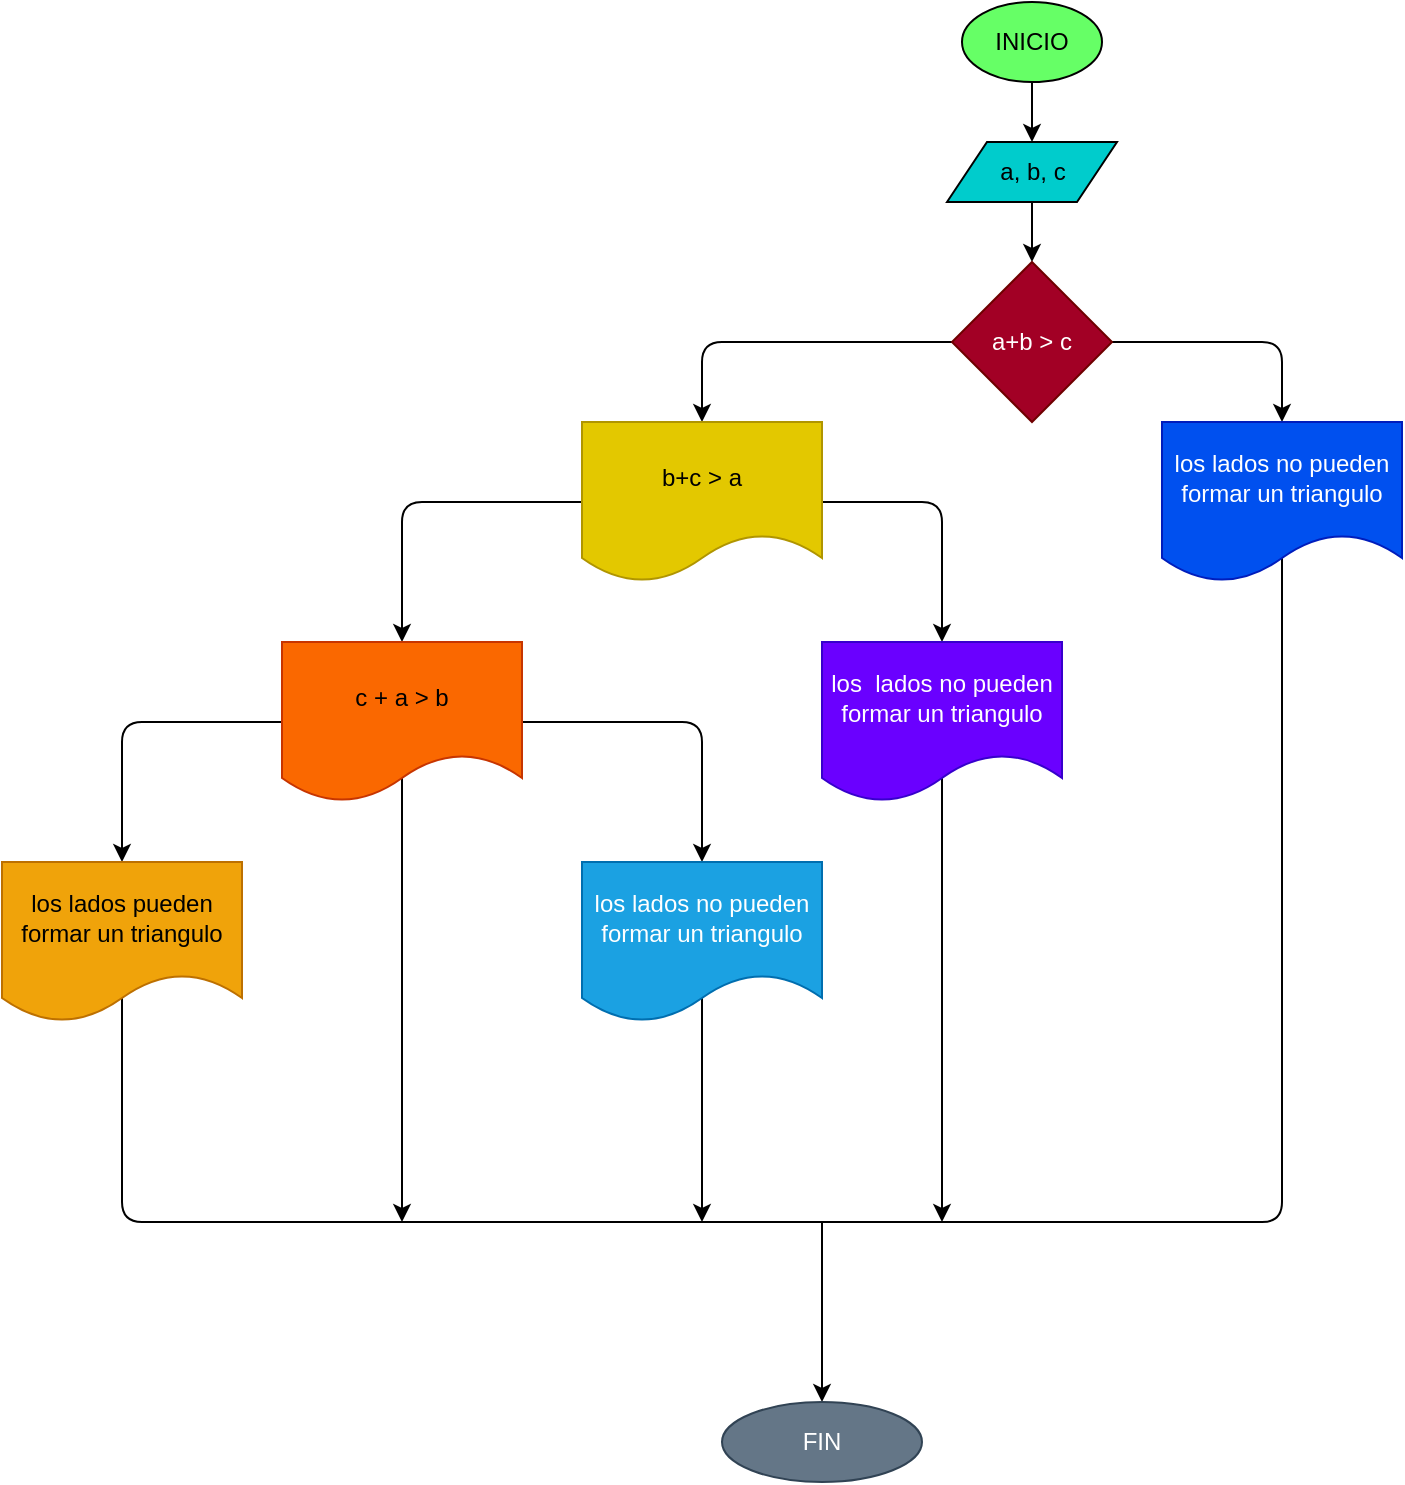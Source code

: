 <mxfile>
    <diagram id="58XMA-p-C20267B4mfxz" name="Página-1">
        <mxGraphModel dx="1426" dy="461" grid="1" gridSize="10" guides="1" tooltips="1" connect="1" arrows="1" fold="1" page="1" pageScale="1" pageWidth="850" pageHeight="1100" math="0" shadow="0">
            <root>
                <mxCell id="0"/>
                <mxCell id="1" parent="0"/>
                <mxCell id="4" value="" style="edgeStyle=none;html=1;" parent="1" source="2" target="3" edge="1">
                    <mxGeometry relative="1" as="geometry"/>
                </mxCell>
                <mxCell id="2" value="INICIO" style="ellipse;whiteSpace=wrap;html=1;fillColor=#66FF66;" parent="1" vertex="1">
                    <mxGeometry x="220" y="10" width="70" height="40" as="geometry"/>
                </mxCell>
                <mxCell id="7" style="edgeStyle=none;html=1;exitX=0.5;exitY=1;exitDx=0;exitDy=0;" edge="1" parent="1" source="3" target="5">
                    <mxGeometry relative="1" as="geometry"/>
                </mxCell>
                <mxCell id="3" value="a, b, c" style="shape=parallelogram;perimeter=parallelogramPerimeter;whiteSpace=wrap;html=1;fixedSize=1;fillColor=#00CCCC;" parent="1" vertex="1">
                    <mxGeometry x="212.5" y="80" width="85" height="30" as="geometry"/>
                </mxCell>
                <mxCell id="8" style="edgeStyle=none;html=1;exitX=1;exitY=0.5;exitDx=0;exitDy=0;entryX=0.5;entryY=0;entryDx=0;entryDy=0;" edge="1" parent="1" source="5" target="6">
                    <mxGeometry relative="1" as="geometry">
                        <Array as="points">
                            <mxPoint x="380" y="180"/>
                        </Array>
                    </mxGeometry>
                </mxCell>
                <mxCell id="10" style="edgeStyle=none;html=1;exitX=0;exitY=0.5;exitDx=0;exitDy=0;entryX=0.5;entryY=0;entryDx=0;entryDy=0;" edge="1" parent="1" source="5" target="9">
                    <mxGeometry relative="1" as="geometry">
                        <Array as="points">
                            <mxPoint x="90" y="180"/>
                        </Array>
                    </mxGeometry>
                </mxCell>
                <mxCell id="5" value="a+b &amp;gt; c" style="rhombus;whiteSpace=wrap;html=1;fillColor=#a20025;fontColor=#ffffff;strokeColor=#6F0000;" vertex="1" parent="1">
                    <mxGeometry x="215" y="140" width="80" height="80" as="geometry"/>
                </mxCell>
                <mxCell id="20" style="edgeStyle=none;html=1;exitX=0.5;exitY=0;exitDx=0;exitDy=0;entryX=0.5;entryY=0;entryDx=0;entryDy=0;endArrow=none;endFill=0;" edge="1" parent="1" source="6" target="17">
                    <mxGeometry relative="1" as="geometry">
                        <Array as="points">
                            <mxPoint x="380" y="620"/>
                            <mxPoint x="-200" y="620"/>
                        </Array>
                    </mxGeometry>
                </mxCell>
                <mxCell id="6" value="los lados no pueden&lt;br&gt;formar un triangulo" style="shape=document;whiteSpace=wrap;html=1;boundedLbl=1;fillColor=#0050ef;fontColor=#ffffff;strokeColor=#001DBC;" vertex="1" parent="1">
                    <mxGeometry x="320" y="220" width="120" height="80" as="geometry"/>
                </mxCell>
                <mxCell id="12" style="edgeStyle=none;html=1;exitX=1;exitY=0.5;exitDx=0;exitDy=0;entryX=0.5;entryY=0;entryDx=0;entryDy=0;" edge="1" parent="1" source="9" target="11">
                    <mxGeometry relative="1" as="geometry">
                        <Array as="points">
                            <mxPoint x="210" y="260"/>
                        </Array>
                    </mxGeometry>
                </mxCell>
                <mxCell id="15" style="edgeStyle=none;html=1;exitX=0;exitY=0.5;exitDx=0;exitDy=0;entryX=0.5;entryY=0;entryDx=0;entryDy=0;" edge="1" parent="1" source="9" target="13">
                    <mxGeometry relative="1" as="geometry">
                        <Array as="points">
                            <mxPoint x="-60" y="260"/>
                        </Array>
                    </mxGeometry>
                </mxCell>
                <mxCell id="9" value="b+c &amp;gt; a" style="shape=document;whiteSpace=wrap;html=1;boundedLbl=1;fillColor=#e3c800;fontColor=#000000;strokeColor=#B09500;" vertex="1" parent="1">
                    <mxGeometry x="30" y="220" width="120" height="80" as="geometry"/>
                </mxCell>
                <mxCell id="24" style="edgeStyle=none;html=1;exitX=0.5;exitY=0;exitDx=0;exitDy=0;endArrow=classic;endFill=1;" edge="1" parent="1" source="11">
                    <mxGeometry relative="1" as="geometry">
                        <mxPoint x="210" y="620" as="targetPoint"/>
                    </mxGeometry>
                </mxCell>
                <mxCell id="11" value="los&amp;nbsp; lados no pueden formar un triangulo" style="shape=document;whiteSpace=wrap;html=1;boundedLbl=1;fillColor=#6a00ff;fontColor=#ffffff;strokeColor=#3700CC;" vertex="1" parent="1">
                    <mxGeometry x="150" y="330" width="120" height="80" as="geometry"/>
                </mxCell>
                <mxCell id="16" style="edgeStyle=none;html=1;exitX=1;exitY=0.5;exitDx=0;exitDy=0;entryX=0.5;entryY=0;entryDx=0;entryDy=0;" edge="1" parent="1" source="13" target="14">
                    <mxGeometry relative="1" as="geometry">
                        <Array as="points">
                            <mxPoint x="90" y="370"/>
                        </Array>
                    </mxGeometry>
                </mxCell>
                <mxCell id="18" style="edgeStyle=none;html=1;exitX=0;exitY=0.5;exitDx=0;exitDy=0;entryX=0.5;entryY=0;entryDx=0;entryDy=0;" edge="1" parent="1" source="13" target="17">
                    <mxGeometry relative="1" as="geometry">
                        <Array as="points">
                            <mxPoint x="-200" y="370"/>
                        </Array>
                    </mxGeometry>
                </mxCell>
                <mxCell id="23" style="edgeStyle=none;html=1;exitX=0.5;exitY=0;exitDx=0;exitDy=0;endArrow=classic;endFill=1;" edge="1" parent="1" source="13">
                    <mxGeometry relative="1" as="geometry">
                        <mxPoint x="-60" y="620" as="targetPoint"/>
                    </mxGeometry>
                </mxCell>
                <mxCell id="13" value="c + a &amp;gt; b" style="shape=document;whiteSpace=wrap;html=1;boundedLbl=1;fillColor=#fa6800;fontColor=#000000;strokeColor=#C73500;" vertex="1" parent="1">
                    <mxGeometry x="-120" y="330" width="120" height="80" as="geometry"/>
                </mxCell>
                <mxCell id="22" style="edgeStyle=none;html=1;exitX=0.5;exitY=0;exitDx=0;exitDy=0;endArrow=classic;endFill=1;" edge="1" parent="1" source="14">
                    <mxGeometry relative="1" as="geometry">
                        <mxPoint x="90" y="620" as="targetPoint"/>
                    </mxGeometry>
                </mxCell>
                <mxCell id="14" value="los lados no pueden&lt;br&gt;formar un triangulo" style="shape=document;whiteSpace=wrap;html=1;boundedLbl=1;fillColor=#1ba1e2;fontColor=#ffffff;strokeColor=#006EAF;" vertex="1" parent="1">
                    <mxGeometry x="30" y="440" width="120" height="80" as="geometry"/>
                </mxCell>
                <mxCell id="17" value="los lados pueden formar un triangulo" style="shape=document;whiteSpace=wrap;html=1;boundedLbl=1;fillColor=#f0a30a;fontColor=#000000;strokeColor=#BD7000;" vertex="1" parent="1">
                    <mxGeometry x="-260" y="440" width="120" height="80" as="geometry"/>
                </mxCell>
                <mxCell id="25" value="" style="endArrow=classic;html=1;" edge="1" parent="1">
                    <mxGeometry width="50" height="50" relative="1" as="geometry">
                        <mxPoint x="150" y="620" as="sourcePoint"/>
                        <mxPoint x="150" y="710" as="targetPoint"/>
                    </mxGeometry>
                </mxCell>
                <mxCell id="26" value="FIN" style="ellipse;whiteSpace=wrap;html=1;fillColor=#647687;fontColor=#ffffff;strokeColor=#314354;" vertex="1" parent="1">
                    <mxGeometry x="100" y="710" width="100" height="40" as="geometry"/>
                </mxCell>
            </root>
        </mxGraphModel>
    </diagram>
</mxfile>